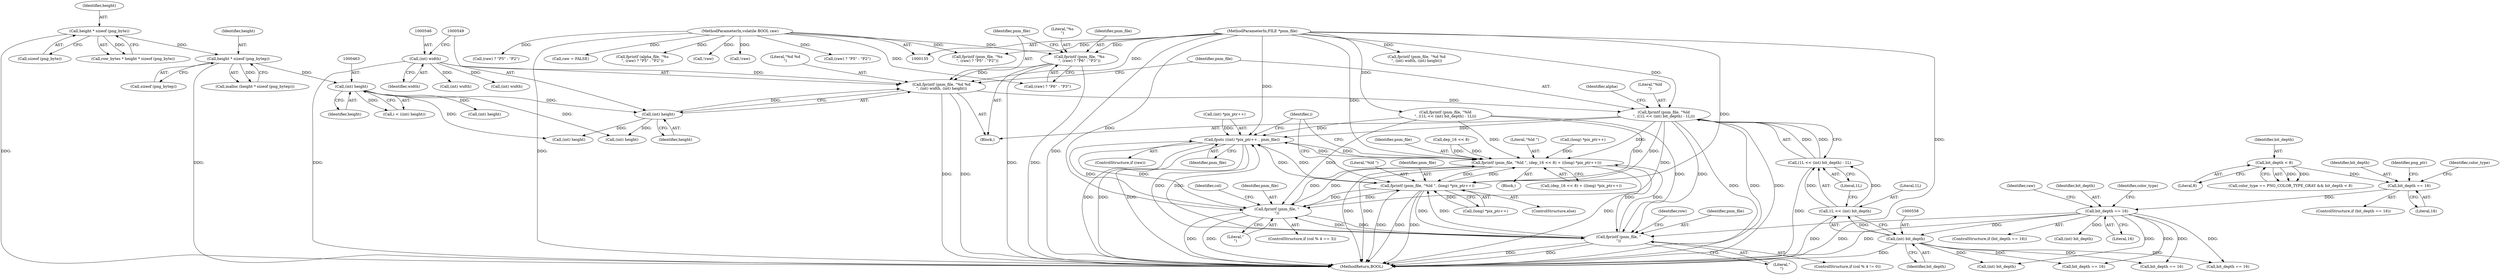 digraph "0_Android_9d4853418ab2f754c2b63e091c29c5529b8b86ca_157@API" {
"1000551" [label="(Call,fprintf (pnm_file, \"%ld\n\", ((1L << (int) bit_depth) - 1L)))"];
"1000542" [label="(Call,fprintf (pnm_file, \"%d %d\n\", (int) width, (int) height))"];
"1000535" [label="(Call,fprintf (pnm_file, \"%s\n\", (raw) ? \"P6\" : \"P3\"))"];
"1000137" [label="(MethodParameterIn,FILE *pnm_file)"];
"1000139" [label="(MethodParameterIn,volatile BOOL raw)"];
"1000545" [label="(Call,(int) width)"];
"1000548" [label="(Call,(int) height)"];
"1000462" [label="(Call,(int) height)"];
"1000437" [label="(Call,height * sizeof (png_bytep))"];
"1000416" [label="(Call,height * sizeof (png_byte))"];
"1000554" [label="(Call,(1L << (int) bit_depth) - 1L)"];
"1000555" [label="(Call,1L << (int) bit_depth)"];
"1000557" [label="(Call,(int) bit_depth)"];
"1000331" [label="(Call,bit_depth == 16)"];
"1000286" [label="(Call,bit_depth == 16)"];
"1000273" [label="(Call,bit_depth < 8)"];
"1000639" [label="(Call,fputc ((int) *pix_ptr++ , pnm_file))"];
"1000659" [label="(Call,fprintf (pnm_file, \"%ld \", (dep_16 << 8) + ((long) *pix_ptr++)))"];
"1000672" [label="(Call,fprintf (pnm_file, \"%ld \", (long) *pix_ptr++))"];
"1000749" [label="(Call,fprintf (pnm_file, \"\n\"))"];
"1000761" [label="(Call,fprintf (pnm_file, \"\n\"))"];
"1000761" [label="(Call,fprintf (pnm_file, \"\n\"))"];
"1000274" [label="(Identifier,bit_depth)"];
"1000753" [label="(Call,!raw)"];
"1000515" [label="(Call,fprintf (pnm_file, \"%ld\n\", ((1L << (int) bit_depth) - 1L)))"];
"1000672" [label="(Call,fprintf (pnm_file, \"%ld \", (long) *pix_ptr++))"];
"1000464" [label="(Identifier,height)"];
"1000547" [label="(Identifier,width)"];
"1000288" [label="(Literal,16)"];
"1000286" [label="(Call,bit_depth == 16)"];
"1000661" [label="(Literal,\"%ld \")"];
"1000551" [label="(Call,fprintf (pnm_file, \"%ld\n\", ((1L << (int) bit_depth) - 1L)))"];
"1000506" [label="(Call,fprintf (pnm_file, \"%d %d\n\", (int) width, (int) height))"];
"1000582" [label="(Call,(int) width)"];
"1000555" [label="(Call,1L << (int) bit_depth)"];
"1000137" [label="(MethodParameterIn,FILE *pnm_file)"];
"1000635" [label="(Identifier,i)"];
"1000675" [label="(Call,(long) *pix_ptr++)"];
"1000741" [label="(Call,!raw)"];
"1000594" [label="(Call,(int) bit_depth)"];
"1000336" [label="(Identifier,raw)"];
"1000330" [label="(ControlStructure,if (bit_depth == 16))"];
"1000749" [label="(Call,fprintf (pnm_file, \"\n\"))"];
"1000139" [label="(MethodParameterIn,volatile BOOL raw)"];
"1000436" [label="(Call,malloc (height * sizeof (png_bytep)))"];
"1000290" [label="(Identifier,png_ptr)"];
"1000285" [label="(ControlStructure,if (bit_depth == 16))"];
"1000542" [label="(Call,fprintf (pnm_file, \"%d %d\n\", (int) width, (int) height))"];
"1000418" [label="(Call,sizeof (png_byte))"];
"1000751" [label="(Literal,\"\n\")"];
"1000437" [label="(Call,height * sizeof (png_bytep))"];
"1000502" [label="(Call,(raw) ? \"P5\" : \"P2\")"];
"1000666" [label="(Call,(long) *pix_ptr++)"];
"1000645" [label="(Identifier,pnm_file)"];
"1000611" [label="(Identifier,row)"];
"1000275" [label="(Literal,8)"];
"1000640" [label="(Call,(int) *pix_ptr++)"];
"1000708" [label="(Call,bit_depth == 16)"];
"1000639" [label="(Call,fputc ((int) *pix_ptr++ , pnm_file))"];
"1000536" [label="(Identifier,pnm_file)"];
"1000637" [label="(ControlStructure,if (raw))"];
"1000623" [label="(Identifier,col)"];
"1000575" [label="(Call,(raw) ? \"P5\" : \"P2\")"];
"1000550" [label="(Identifier,height)"];
"1000607" [label="(Call,(int) height)"];
"1000499" [label="(Call,fprintf (pnm_file, \"%s\n\", (raw) ? \"P5\" : \"P2\"))"];
"1000535" [label="(Call,fprintf (pnm_file, \"%s\n\", (raw) ? \"P6\" : \"P3\"))"];
"1000671" [label="(ControlStructure,else)"];
"1000674" [label="(Literal,\"%ld \")"];
"1000521" [label="(Call,(int) bit_depth)"];
"1000438" [label="(Identifier,height)"];
"1000750" [label="(Identifier,pnm_file)"];
"1000659" [label="(Call,fprintf (pnm_file, \"%ld \", (dep_16 << 8) + ((long) *pix_ptr++)))"];
"1000417" [label="(Identifier,height)"];
"1000559" [label="(Identifier,bit_depth)"];
"1000763" [label="(Literal,\"\n\")"];
"1000439" [label="(Call,sizeof (png_bytep))"];
"1000690" [label="(Call,bit_depth == 16)"];
"1000663" [label="(Call,dep_16 << 8)"];
"1000332" [label="(Identifier,bit_depth)"];
"1000537" [label="(Literal,\"%s\n\")"];
"1000585" [label="(Call,(int) height)"];
"1000743" [label="(ControlStructure,if (col % 4 == 3))"];
"1000548" [label="(Call,(int) height)"];
"1000294" [label="(Identifier,color_type)"];
"1000335" [label="(Call,raw = FALSE)"];
"1000348" [label="(Identifier,color_type)"];
"1000660" [label="(Identifier,pnm_file)"];
"1000673" [label="(Identifier,pnm_file)"];
"1000462" [label="(Call,(int) height)"];
"1000460" [label="(Call,i < ((int) height))"];
"1000762" [label="(Identifier,pnm_file)"];
"1000619" [label="(Call,(int) width)"];
"1000556" [label="(Literal,1L)"];
"1000648" [label="(Call,bit_depth == 16)"];
"1000563" [label="(Identifier,alpha)"];
"1000557" [label="(Call,(int) bit_depth)"];
"1000545" [label="(Call,(int) width)"];
"1000333" [label="(Literal,16)"];
"1000554" [label="(Call,(1L << (int) bit_depth) - 1L)"];
"1000560" [label="(Literal,1L)"];
"1000512" [label="(Call,(int) height)"];
"1000534" [label="(Block,)"];
"1000651" [label="(Block,)"];
"1000662" [label="(Call,(dep_16 << 8) + ((long) *pix_ptr++))"];
"1000553" [label="(Literal,\"%ld\n\")"];
"1000552" [label="(Identifier,pnm_file)"];
"1000269" [label="(Call,color_type == PNG_COLOR_TYPE_GRAY && bit_depth < 8)"];
"1000287" [label="(Identifier,bit_depth)"];
"1000544" [label="(Literal,\"%d %d\n\")"];
"1000273" [label="(Call,bit_depth < 8)"];
"1000538" [label="(Call,(raw) ? \"P6\" : \"P3\")"];
"1000414" [label="(Call,row_bytes * height * sizeof (png_byte))"];
"1000543" [label="(Identifier,pnm_file)"];
"1000782" [label="(MethodReturn,BOOL)"];
"1000572" [label="(Call,fprintf (alpha_file, \"%s\n\", (raw) ? \"P5\" : \"P2\"))"];
"1000331" [label="(Call,bit_depth == 16)"];
"1000416" [label="(Call,height * sizeof (png_byte))"];
"1000755" [label="(ControlStructure,if (col % 4 != 0))"];
"1000551" -> "1000534"  [label="AST: "];
"1000551" -> "1000554"  [label="CFG: "];
"1000552" -> "1000551"  [label="AST: "];
"1000553" -> "1000551"  [label="AST: "];
"1000554" -> "1000551"  [label="AST: "];
"1000563" -> "1000551"  [label="CFG: "];
"1000551" -> "1000782"  [label="DDG: "];
"1000551" -> "1000782"  [label="DDG: "];
"1000551" -> "1000782"  [label="DDG: "];
"1000542" -> "1000551"  [label="DDG: "];
"1000137" -> "1000551"  [label="DDG: "];
"1000554" -> "1000551"  [label="DDG: "];
"1000554" -> "1000551"  [label="DDG: "];
"1000551" -> "1000639"  [label="DDG: "];
"1000551" -> "1000659"  [label="DDG: "];
"1000551" -> "1000672"  [label="DDG: "];
"1000551" -> "1000749"  [label="DDG: "];
"1000551" -> "1000761"  [label="DDG: "];
"1000542" -> "1000534"  [label="AST: "];
"1000542" -> "1000548"  [label="CFG: "];
"1000543" -> "1000542"  [label="AST: "];
"1000544" -> "1000542"  [label="AST: "];
"1000545" -> "1000542"  [label="AST: "];
"1000548" -> "1000542"  [label="AST: "];
"1000552" -> "1000542"  [label="CFG: "];
"1000542" -> "1000782"  [label="DDG: "];
"1000542" -> "1000782"  [label="DDG: "];
"1000535" -> "1000542"  [label="DDG: "];
"1000137" -> "1000542"  [label="DDG: "];
"1000545" -> "1000542"  [label="DDG: "];
"1000548" -> "1000542"  [label="DDG: "];
"1000535" -> "1000534"  [label="AST: "];
"1000535" -> "1000538"  [label="CFG: "];
"1000536" -> "1000535"  [label="AST: "];
"1000537" -> "1000535"  [label="AST: "];
"1000538" -> "1000535"  [label="AST: "];
"1000543" -> "1000535"  [label="CFG: "];
"1000535" -> "1000782"  [label="DDG: "];
"1000535" -> "1000782"  [label="DDG: "];
"1000137" -> "1000535"  [label="DDG: "];
"1000139" -> "1000535"  [label="DDG: "];
"1000137" -> "1000135"  [label="AST: "];
"1000137" -> "1000782"  [label="DDG: "];
"1000137" -> "1000499"  [label="DDG: "];
"1000137" -> "1000506"  [label="DDG: "];
"1000137" -> "1000515"  [label="DDG: "];
"1000137" -> "1000639"  [label="DDG: "];
"1000137" -> "1000659"  [label="DDG: "];
"1000137" -> "1000672"  [label="DDG: "];
"1000137" -> "1000749"  [label="DDG: "];
"1000137" -> "1000761"  [label="DDG: "];
"1000139" -> "1000135"  [label="AST: "];
"1000139" -> "1000782"  [label="DDG: "];
"1000139" -> "1000335"  [label="DDG: "];
"1000139" -> "1000499"  [label="DDG: "];
"1000139" -> "1000502"  [label="DDG: "];
"1000139" -> "1000538"  [label="DDG: "];
"1000139" -> "1000572"  [label="DDG: "];
"1000139" -> "1000575"  [label="DDG: "];
"1000139" -> "1000741"  [label="DDG: "];
"1000139" -> "1000753"  [label="DDG: "];
"1000545" -> "1000547"  [label="CFG: "];
"1000546" -> "1000545"  [label="AST: "];
"1000547" -> "1000545"  [label="AST: "];
"1000549" -> "1000545"  [label="CFG: "];
"1000545" -> "1000782"  [label="DDG: "];
"1000545" -> "1000582"  [label="DDG: "];
"1000545" -> "1000619"  [label="DDG: "];
"1000548" -> "1000550"  [label="CFG: "];
"1000549" -> "1000548"  [label="AST: "];
"1000550" -> "1000548"  [label="AST: "];
"1000462" -> "1000548"  [label="DDG: "];
"1000548" -> "1000585"  [label="DDG: "];
"1000548" -> "1000607"  [label="DDG: "];
"1000462" -> "1000460"  [label="AST: "];
"1000462" -> "1000464"  [label="CFG: "];
"1000463" -> "1000462"  [label="AST: "];
"1000464" -> "1000462"  [label="AST: "];
"1000460" -> "1000462"  [label="CFG: "];
"1000462" -> "1000460"  [label="DDG: "];
"1000437" -> "1000462"  [label="DDG: "];
"1000462" -> "1000512"  [label="DDG: "];
"1000462" -> "1000585"  [label="DDG: "];
"1000462" -> "1000607"  [label="DDG: "];
"1000437" -> "1000436"  [label="AST: "];
"1000437" -> "1000439"  [label="CFG: "];
"1000438" -> "1000437"  [label="AST: "];
"1000439" -> "1000437"  [label="AST: "];
"1000436" -> "1000437"  [label="CFG: "];
"1000437" -> "1000782"  [label="DDG: "];
"1000437" -> "1000436"  [label="DDG: "];
"1000416" -> "1000437"  [label="DDG: "];
"1000416" -> "1000414"  [label="AST: "];
"1000416" -> "1000418"  [label="CFG: "];
"1000417" -> "1000416"  [label="AST: "];
"1000418" -> "1000416"  [label="AST: "];
"1000414" -> "1000416"  [label="CFG: "];
"1000416" -> "1000782"  [label="DDG: "];
"1000416" -> "1000414"  [label="DDG: "];
"1000554" -> "1000560"  [label="CFG: "];
"1000555" -> "1000554"  [label="AST: "];
"1000560" -> "1000554"  [label="AST: "];
"1000554" -> "1000782"  [label="DDG: "];
"1000555" -> "1000554"  [label="DDG: "];
"1000555" -> "1000554"  [label="DDG: "];
"1000555" -> "1000557"  [label="CFG: "];
"1000556" -> "1000555"  [label="AST: "];
"1000557" -> "1000555"  [label="AST: "];
"1000560" -> "1000555"  [label="CFG: "];
"1000555" -> "1000782"  [label="DDG: "];
"1000557" -> "1000555"  [label="DDG: "];
"1000557" -> "1000559"  [label="CFG: "];
"1000558" -> "1000557"  [label="AST: "];
"1000559" -> "1000557"  [label="AST: "];
"1000557" -> "1000782"  [label="DDG: "];
"1000331" -> "1000557"  [label="DDG: "];
"1000557" -> "1000594"  [label="DDG: "];
"1000557" -> "1000648"  [label="DDG: "];
"1000557" -> "1000690"  [label="DDG: "];
"1000557" -> "1000708"  [label="DDG: "];
"1000331" -> "1000330"  [label="AST: "];
"1000331" -> "1000333"  [label="CFG: "];
"1000332" -> "1000331"  [label="AST: "];
"1000333" -> "1000331"  [label="AST: "];
"1000336" -> "1000331"  [label="CFG: "];
"1000348" -> "1000331"  [label="CFG: "];
"1000331" -> "1000782"  [label="DDG: "];
"1000331" -> "1000782"  [label="DDG: "];
"1000286" -> "1000331"  [label="DDG: "];
"1000331" -> "1000521"  [label="DDG: "];
"1000331" -> "1000594"  [label="DDG: "];
"1000331" -> "1000648"  [label="DDG: "];
"1000331" -> "1000690"  [label="DDG: "];
"1000331" -> "1000708"  [label="DDG: "];
"1000286" -> "1000285"  [label="AST: "];
"1000286" -> "1000288"  [label="CFG: "];
"1000287" -> "1000286"  [label="AST: "];
"1000288" -> "1000286"  [label="AST: "];
"1000290" -> "1000286"  [label="CFG: "];
"1000294" -> "1000286"  [label="CFG: "];
"1000273" -> "1000286"  [label="DDG: "];
"1000273" -> "1000269"  [label="AST: "];
"1000273" -> "1000275"  [label="CFG: "];
"1000274" -> "1000273"  [label="AST: "];
"1000275" -> "1000273"  [label="AST: "];
"1000269" -> "1000273"  [label="CFG: "];
"1000273" -> "1000269"  [label="DDG: "];
"1000273" -> "1000269"  [label="DDG: "];
"1000639" -> "1000637"  [label="AST: "];
"1000639" -> "1000645"  [label="CFG: "];
"1000640" -> "1000639"  [label="AST: "];
"1000645" -> "1000639"  [label="AST: "];
"1000635" -> "1000639"  [label="CFG: "];
"1000639" -> "1000782"  [label="DDG: "];
"1000639" -> "1000782"  [label="DDG: "];
"1000639" -> "1000782"  [label="DDG: "];
"1000640" -> "1000639"  [label="DDG: "];
"1000761" -> "1000639"  [label="DDG: "];
"1000659" -> "1000639"  [label="DDG: "];
"1000749" -> "1000639"  [label="DDG: "];
"1000515" -> "1000639"  [label="DDG: "];
"1000672" -> "1000639"  [label="DDG: "];
"1000639" -> "1000659"  [label="DDG: "];
"1000639" -> "1000672"  [label="DDG: "];
"1000639" -> "1000749"  [label="DDG: "];
"1000639" -> "1000761"  [label="DDG: "];
"1000659" -> "1000651"  [label="AST: "];
"1000659" -> "1000662"  [label="CFG: "];
"1000660" -> "1000659"  [label="AST: "];
"1000661" -> "1000659"  [label="AST: "];
"1000662" -> "1000659"  [label="AST: "];
"1000635" -> "1000659"  [label="CFG: "];
"1000659" -> "1000782"  [label="DDG: "];
"1000659" -> "1000782"  [label="DDG: "];
"1000659" -> "1000782"  [label="DDG: "];
"1000761" -> "1000659"  [label="DDG: "];
"1000749" -> "1000659"  [label="DDG: "];
"1000515" -> "1000659"  [label="DDG: "];
"1000672" -> "1000659"  [label="DDG: "];
"1000663" -> "1000659"  [label="DDG: "];
"1000663" -> "1000659"  [label="DDG: "];
"1000666" -> "1000659"  [label="DDG: "];
"1000659" -> "1000672"  [label="DDG: "];
"1000659" -> "1000749"  [label="DDG: "];
"1000659" -> "1000761"  [label="DDG: "];
"1000672" -> "1000671"  [label="AST: "];
"1000672" -> "1000675"  [label="CFG: "];
"1000673" -> "1000672"  [label="AST: "];
"1000674" -> "1000672"  [label="AST: "];
"1000675" -> "1000672"  [label="AST: "];
"1000635" -> "1000672"  [label="CFG: "];
"1000672" -> "1000782"  [label="DDG: "];
"1000672" -> "1000782"  [label="DDG: "];
"1000672" -> "1000782"  [label="DDG: "];
"1000761" -> "1000672"  [label="DDG: "];
"1000749" -> "1000672"  [label="DDG: "];
"1000515" -> "1000672"  [label="DDG: "];
"1000675" -> "1000672"  [label="DDG: "];
"1000672" -> "1000749"  [label="DDG: "];
"1000672" -> "1000761"  [label="DDG: "];
"1000749" -> "1000743"  [label="AST: "];
"1000749" -> "1000751"  [label="CFG: "];
"1000750" -> "1000749"  [label="AST: "];
"1000751" -> "1000749"  [label="AST: "];
"1000623" -> "1000749"  [label="CFG: "];
"1000749" -> "1000782"  [label="DDG: "];
"1000749" -> "1000782"  [label="DDG: "];
"1000761" -> "1000749"  [label="DDG: "];
"1000515" -> "1000749"  [label="DDG: "];
"1000749" -> "1000761"  [label="DDG: "];
"1000761" -> "1000755"  [label="AST: "];
"1000761" -> "1000763"  [label="CFG: "];
"1000762" -> "1000761"  [label="AST: "];
"1000763" -> "1000761"  [label="AST: "];
"1000611" -> "1000761"  [label="CFG: "];
"1000761" -> "1000782"  [label="DDG: "];
"1000761" -> "1000782"  [label="DDG: "];
"1000515" -> "1000761"  [label="DDG: "];
}
